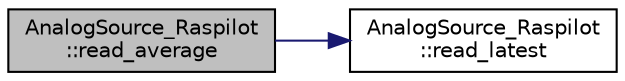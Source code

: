 digraph "AnalogSource_Raspilot::read_average"
{
 // INTERACTIVE_SVG=YES
  edge [fontname="Helvetica",fontsize="10",labelfontname="Helvetica",labelfontsize="10"];
  node [fontname="Helvetica",fontsize="10",shape=record];
  rankdir="LR";
  Node1 [label="AnalogSource_Raspilot\l::read_average",height=0.2,width=0.4,color="black", fillcolor="grey75", style="filled", fontcolor="black"];
  Node1 -> Node2 [color="midnightblue",fontsize="10",style="solid",fontname="Helvetica"];
  Node2 [label="AnalogSource_Raspilot\l::read_latest",height=0.2,width=0.4,color="black", fillcolor="white", style="filled",URL="$classAnalogSource__Raspilot.html#ad0042b98dc72ca101f44743adb285ecf"];
}
